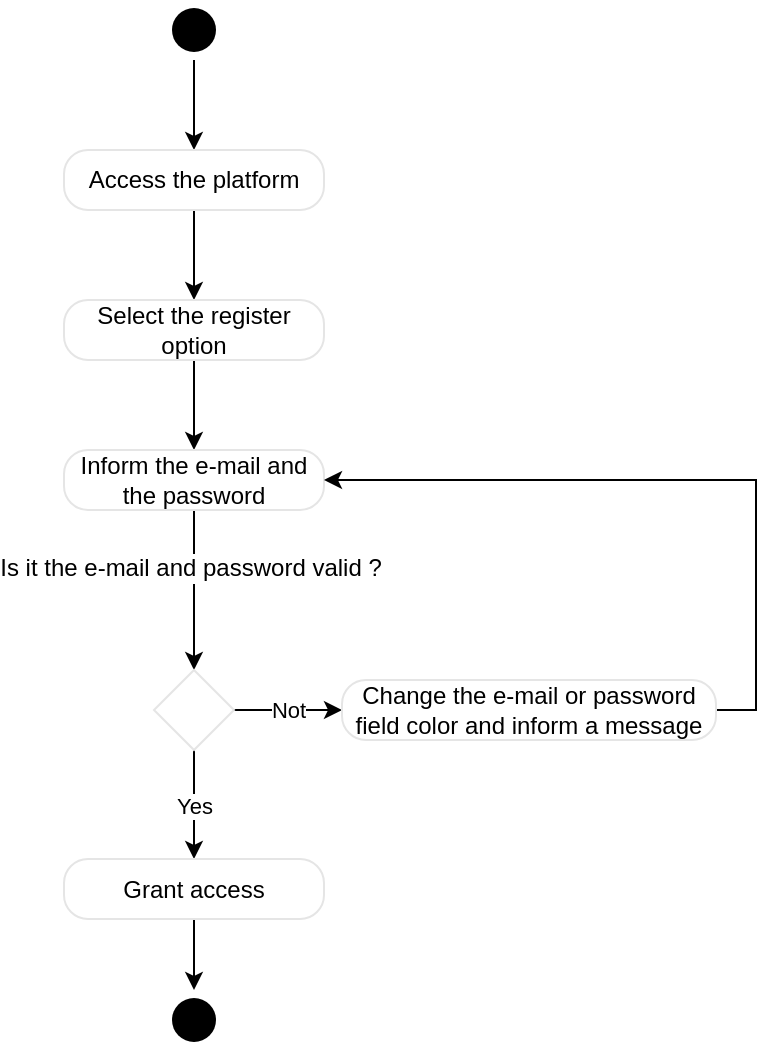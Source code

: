 <mxfile version="10.6.7" type="device"><diagram id="WFpB8vcNrH7p7pJ3ZmiU" name="Page-1"><mxGraphModel dx="786" dy="386" grid="1" gridSize="10" guides="1" tooltips="1" connect="1" arrows="1" fold="1" page="1" pageScale="1" pageWidth="827" pageHeight="1169" math="0" shadow="0"><root><mxCell id="0"/><mxCell id="1" parent="0"/><mxCell id="CXE8C3VurND8vPaSKY2t-8" style="edgeStyle=orthogonalEdgeStyle;rounded=0;orthogonalLoop=1;jettySize=auto;html=1;exitX=0.5;exitY=1;exitDx=0;exitDy=0;" parent="1" source="CXE8C3VurND8vPaSKY2t-4" target="CXE8C3VurND8vPaSKY2t-6" edge="1"><mxGeometry relative="1" as="geometry"/></mxCell><mxCell id="CXE8C3VurND8vPaSKY2t-4" value="" style="ellipse;html=1;shape=startState;fillColor=#000000;strokeColor=none;" parent="1" vertex="1"><mxGeometry x="325" y="155" width="30" height="30" as="geometry"/></mxCell><mxCell id="CXE8C3VurND8vPaSKY2t-14" style="edgeStyle=orthogonalEdgeStyle;rounded=0;orthogonalLoop=1;jettySize=auto;html=1;" parent="1" source="CXE8C3VurND8vPaSKY2t-6" target="CXE8C3VurND8vPaSKY2t-11" edge="1"><mxGeometry relative="1" as="geometry"/></mxCell><mxCell id="CXE8C3VurND8vPaSKY2t-6" value="Access the platform" style="rounded=1;whiteSpace=wrap;html=1;arcSize=40;fontColor=#000000;fillColor=#FFFFFF;strokeColor=#e5e5e5;" parent="1" vertex="1"><mxGeometry x="275" y="230" width="130" height="30" as="geometry"/></mxCell><mxCell id="CXE8C3VurND8vPaSKY2t-13" style="edgeStyle=orthogonalEdgeStyle;rounded=0;orthogonalLoop=1;jettySize=auto;html=1;entryX=0.5;entryY=0;entryDx=0;entryDy=0;" parent="1" source="CXE8C3VurND8vPaSKY2t-11" target="CXE8C3VurND8vPaSKY2t-12" edge="1"><mxGeometry relative="1" as="geometry"/></mxCell><mxCell id="CXE8C3VurND8vPaSKY2t-11" value="Select the register option" style="rounded=1;whiteSpace=wrap;html=1;arcSize=40;fontColor=#000000;fillColor=#FFFFFF;strokeColor=#e5e5e5;" parent="1" vertex="1"><mxGeometry x="275" y="305" width="130" height="30" as="geometry"/></mxCell><mxCell id="CXE8C3VurND8vPaSKY2t-16" style="edgeStyle=orthogonalEdgeStyle;rounded=0;orthogonalLoop=1;jettySize=auto;html=1;exitX=0.5;exitY=1;exitDx=0;exitDy=0;entryX=0.5;entryY=0;entryDx=0;entryDy=0;" parent="1" source="CXE8C3VurND8vPaSKY2t-12" target="CXE8C3VurND8vPaSKY2t-15" edge="1"><mxGeometry relative="1" as="geometry"/></mxCell><mxCell id="CXE8C3VurND8vPaSKY2t-24" value="Is it the e-mail and password valid&amp;nbsp;?" style="text;html=1;resizable=0;points=[];align=center;verticalAlign=middle;labelBackgroundColor=#ffffff;" parent="CXE8C3VurND8vPaSKY2t-16" vertex="1" connectable="0"><mxGeometry x="-0.276" y="-2" relative="1" as="geometry"><mxPoint as="offset"/></mxGeometry></mxCell><mxCell id="CXE8C3VurND8vPaSKY2t-12" value="Inform the e-mail and the password&lt;br&gt;" style="rounded=1;whiteSpace=wrap;html=1;arcSize=40;fontColor=#000000;fillColor=#FFFFFF;strokeColor=#e5e5e5;" parent="1" vertex="1"><mxGeometry x="275" y="380" width="130" height="30" as="geometry"/></mxCell><mxCell id="CXE8C3VurND8vPaSKY2t-20" value="Not" style="edgeStyle=orthogonalEdgeStyle;rounded=0;orthogonalLoop=1;jettySize=auto;html=1;" parent="1" source="CXE8C3VurND8vPaSKY2t-15" target="CXE8C3VurND8vPaSKY2t-17" edge="1"><mxGeometry relative="1" as="geometry"/></mxCell><mxCell id="oH4OpbWErxKPIGeatnBx-2" value="Yes" style="edgeStyle=orthogonalEdgeStyle;rounded=0;orthogonalLoop=1;jettySize=auto;html=1;exitX=0.5;exitY=1;exitDx=0;exitDy=0;" edge="1" parent="1" source="CXE8C3VurND8vPaSKY2t-15" target="CXE8C3VurND8vPaSKY2t-26"><mxGeometry relative="1" as="geometry"><mxPoint x="340.207" y="578.828" as="targetPoint"/></mxGeometry></mxCell><mxCell id="CXE8C3VurND8vPaSKY2t-15" value="" style="rhombus;whiteSpace=wrap;html=1;strokeColor=#e5e5e5;fillColor=#FFFFFF;" parent="1" vertex="1"><mxGeometry x="320" y="490" width="40" height="40" as="geometry"/></mxCell><mxCell id="CXE8C3VurND8vPaSKY2t-31" style="edgeStyle=orthogonalEdgeStyle;rounded=0;orthogonalLoop=1;jettySize=auto;html=1;exitX=1;exitY=0.5;exitDx=0;exitDy=0;entryX=1;entryY=0.5;entryDx=0;entryDy=0;" parent="1" source="CXE8C3VurND8vPaSKY2t-17" target="CXE8C3VurND8vPaSKY2t-12" edge="1"><mxGeometry relative="1" as="geometry"/></mxCell><mxCell id="CXE8C3VurND8vPaSKY2t-17" value="Change the e-mail or password field color and inform a message&lt;br&gt;" style="rounded=1;whiteSpace=wrap;html=1;arcSize=40;fontColor=#000000;fillColor=#FFFFFF;strokeColor=#e5e5e5;" parent="1" vertex="1"><mxGeometry x="414" y="495" width="187" height="30" as="geometry"/></mxCell><mxCell id="oH4OpbWErxKPIGeatnBx-7" style="edgeStyle=orthogonalEdgeStyle;rounded=0;orthogonalLoop=1;jettySize=auto;html=1;exitX=0.5;exitY=1;exitDx=0;exitDy=0;" edge="1" parent="1" source="CXE8C3VurND8vPaSKY2t-26" target="CXE8C3VurND8vPaSKY2t-28"><mxGeometry relative="1" as="geometry"/></mxCell><mxCell id="CXE8C3VurND8vPaSKY2t-26" value="Grant access&lt;br&gt;" style="rounded=1;whiteSpace=wrap;html=1;arcSize=40;fontColor=#000000;fillColor=#FFFFFF;strokeColor=#e5e5e5;" parent="1" vertex="1"><mxGeometry x="275" y="584.5" width="130" height="30" as="geometry"/></mxCell><mxCell id="CXE8C3VurND8vPaSKY2t-28" value="" style="ellipse;html=1;shape=startState;fillColor=#000000;strokeColor=none;" parent="1" vertex="1"><mxGeometry x="325" y="650" width="30" height="30" as="geometry"/></mxCell></root></mxGraphModel></diagram></mxfile>